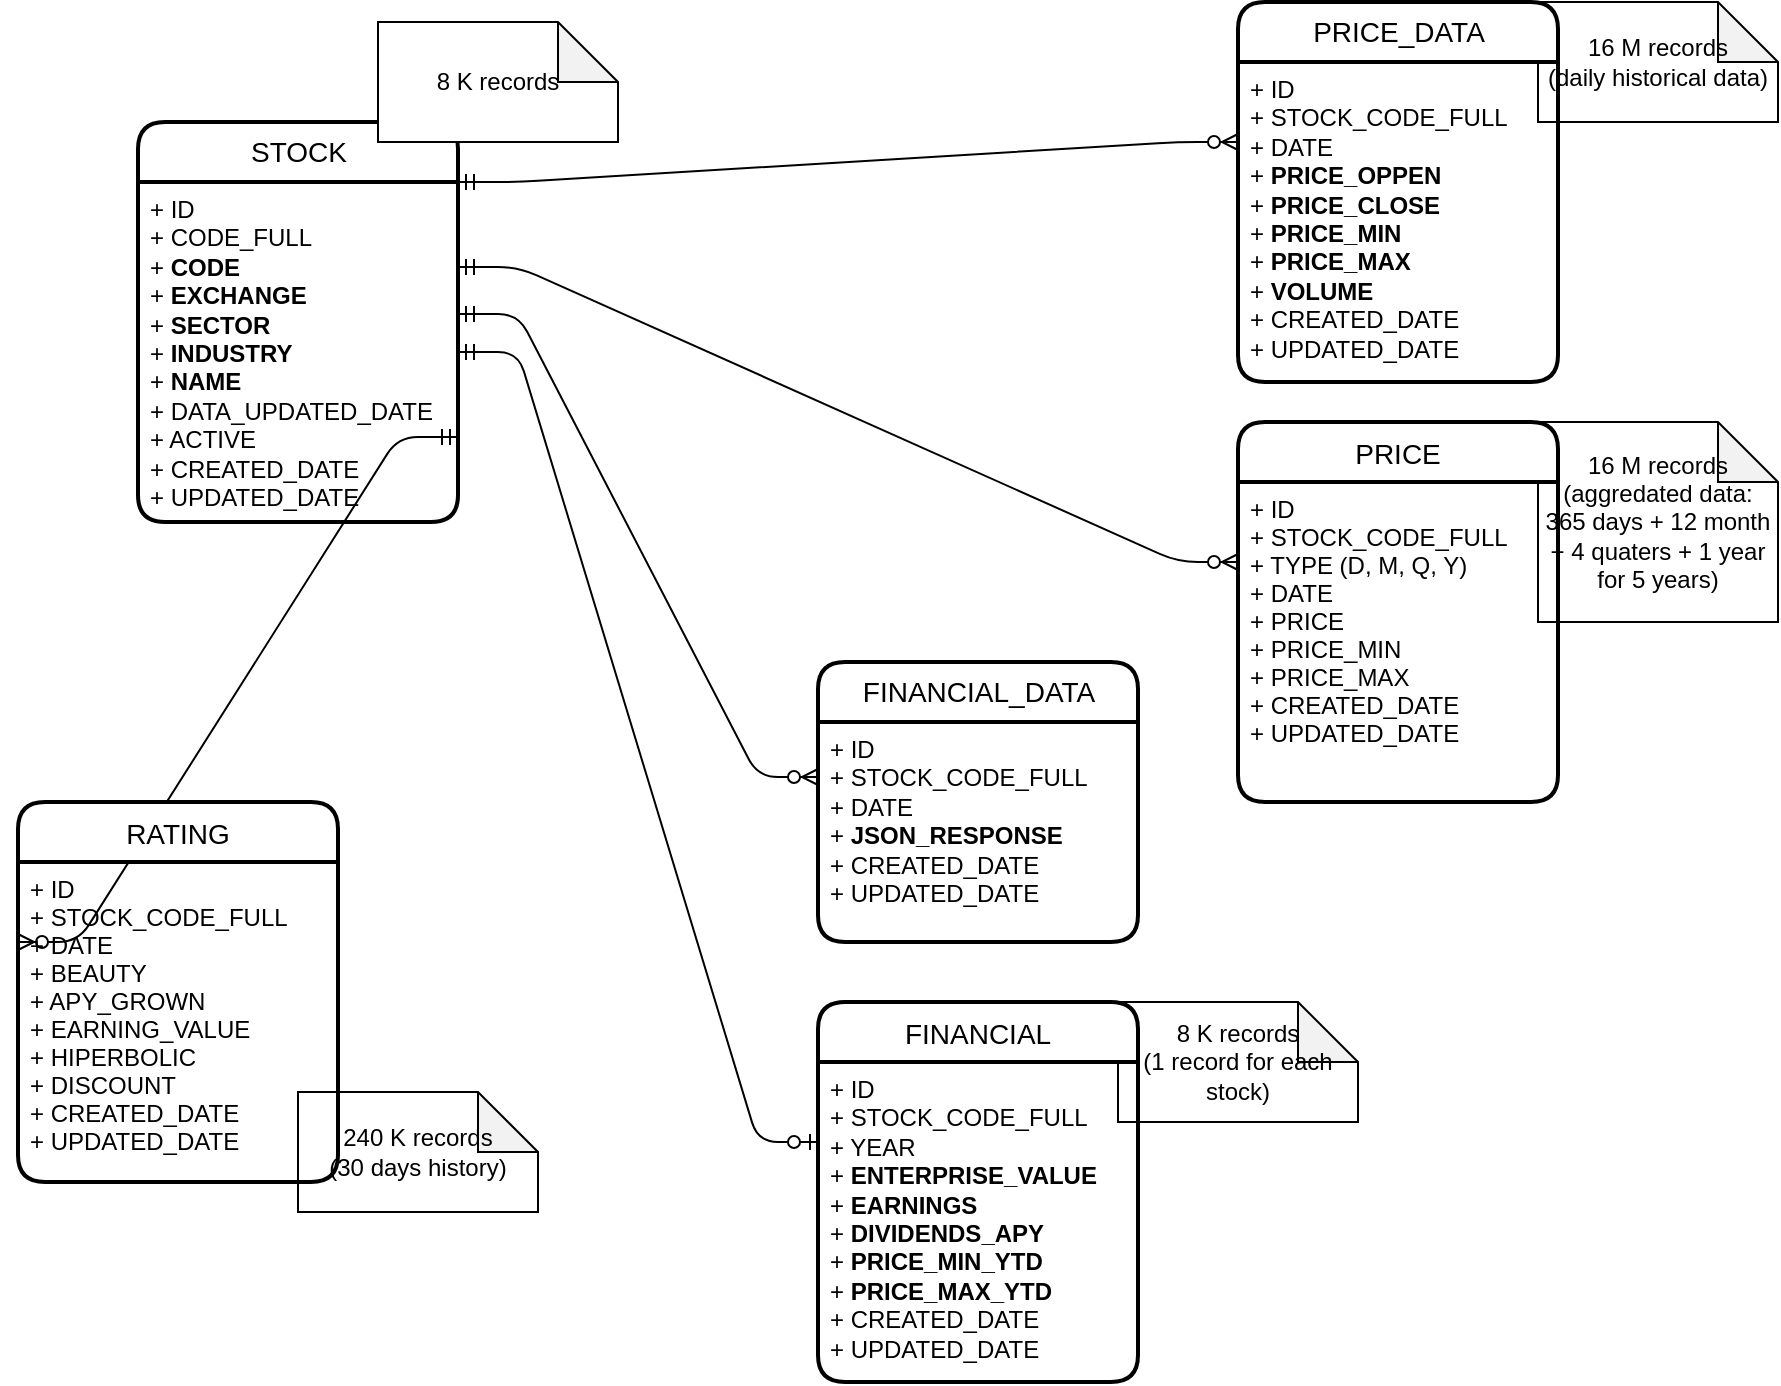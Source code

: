 <mxfile version="13.2.4" type="device"><diagram id="4QACMOzUKKHCYJI5kPDH" name="Page-1"><mxGraphModel dx="1024" dy="592" grid="1" gridSize="10" guides="1" tooltips="1" connect="1" arrows="1" fold="1" page="1" pageScale="1" pageWidth="827" pageHeight="1169" math="0" shadow="0"><root><mxCell id="0"/><mxCell id="1" parent="0"/><mxCell id="5IlaRJYjB8jSqYBuZwX5-1" value="STOCK" style="swimlane;childLayout=stackLayout;horizontal=1;startSize=30;horizontalStack=0;rounded=1;fontSize=14;fontStyle=0;strokeWidth=2;resizeParent=0;resizeLast=1;shadow=0;dashed=0;align=center;html=1;" parent="1" vertex="1"><mxGeometry x="110" y="70" width="160" height="200" as="geometry"/></mxCell><mxCell id="5IlaRJYjB8jSqYBuZwX5-2" value="+ ID&lt;br&gt;+ CODE_FULL&lt;br&gt;+ &lt;b&gt;CODE&lt;/b&gt;&lt;br&gt;+ &lt;b&gt;EXCHANGE&lt;/b&gt;&lt;br&gt;+ &lt;b&gt;SECTOR&lt;/b&gt;&lt;br&gt;+ &lt;b&gt;INDUSTRY&lt;/b&gt;&lt;br&gt;+ &lt;b&gt;NAME&lt;/b&gt;&lt;br&gt;+ DATA_UPDATED_DATE&lt;br&gt;+ ACTIVE&lt;br&gt;+ CREATED_DATE&lt;br&gt;+ UPDATED_DATE" style="align=left;strokeColor=none;fillColor=none;spacingLeft=4;fontSize=12;verticalAlign=top;resizable=0;rotatable=0;part=1;html=1;" parent="5IlaRJYjB8jSqYBuZwX5-1" vertex="1"><mxGeometry y="30" width="160" height="170" as="geometry"/></mxCell><mxCell id="5IlaRJYjB8jSqYBuZwX5-9" value="" style="edgeStyle=entityRelationEdgeStyle;fontSize=12;html=1;endArrow=ERzeroToMany;startArrow=ERmandOne;entryX=0;entryY=0.25;entryDx=0;entryDy=0;exitX=1;exitY=0;exitDx=0;exitDy=0;" parent="1" source="5IlaRJYjB8jSqYBuZwX5-2" target="5IlaRJYjB8jSqYBuZwX5-8" edge="1"><mxGeometry width="100" height="100" relative="1" as="geometry"><mxPoint x="360" y="260" as="sourcePoint"/><mxPoint x="460" y="160" as="targetPoint"/></mxGeometry></mxCell><mxCell id="5IlaRJYjB8jSqYBuZwX5-10" value="" style="edgeStyle=entityRelationEdgeStyle;fontSize=12;html=1;endArrow=ERzeroToMany;startArrow=ERmandOne;entryX=0;entryY=0.25;entryDx=0;entryDy=0;exitX=1;exitY=0.25;exitDx=0;exitDy=0;" parent="1" source="5IlaRJYjB8jSqYBuZwX5-2" target="5IlaRJYjB8jSqYBuZwX5-4" edge="1"><mxGeometry width="100" height="100" relative="1" as="geometry"><mxPoint x="280" y="140" as="sourcePoint"/><mxPoint x="430" y="80" as="targetPoint"/></mxGeometry></mxCell><mxCell id="5IlaRJYjB8jSqYBuZwX5-14" value="8 K records" style="shape=note;whiteSpace=wrap;html=1;backgroundOutline=1;darkOpacity=0.05;" parent="1" vertex="1"><mxGeometry x="230" y="20" width="120" height="60" as="geometry"/></mxCell><mxCell id="5IlaRJYjB8jSqYBuZwX5-15" value="16 M records&lt;br&gt;(daily historical data)" style="shape=note;whiteSpace=wrap;html=1;backgroundOutline=1;darkOpacity=0.05;" parent="1" vertex="1"><mxGeometry x="810" y="10" width="120" height="60" as="geometry"/></mxCell><mxCell id="5IlaRJYjB8jSqYBuZwX5-16" value="16 M records&lt;br&gt;(aggredated data:&lt;br&gt;365 days + 12 month + 4 quaters + 1 year for 5 years)" style="shape=note;whiteSpace=wrap;html=1;backgroundOutline=1;darkOpacity=0.05;" parent="1" vertex="1"><mxGeometry x="810" y="220" width="120" height="100" as="geometry"/></mxCell><mxCell id="5IlaRJYjB8jSqYBuZwX5-17" value="8 K records&lt;br&gt;(1 record for each stock)" style="shape=note;whiteSpace=wrap;html=1;backgroundOutline=1;darkOpacity=0.05;" parent="1" vertex="1"><mxGeometry x="600" y="510" width="120" height="60" as="geometry"/></mxCell><mxCell id="5IlaRJYjB8jSqYBuZwX5-20" value="" style="edgeStyle=entityRelationEdgeStyle;fontSize=12;html=1;endArrow=ERzeroToMany;startArrow=ERmandOne;entryX=0;entryY=0.25;entryDx=0;entryDy=0;exitX=1;exitY=0.75;exitDx=0;exitDy=0;" parent="1" source="5IlaRJYjB8jSqYBuZwX5-2" target="5IlaRJYjB8jSqYBuZwX5-19" edge="1"><mxGeometry width="100" height="100" relative="1" as="geometry"><mxPoint x="280" y="222.5" as="sourcePoint"/><mxPoint x="430" y="520" as="targetPoint"/></mxGeometry></mxCell><mxCell id="5IlaRJYjB8jSqYBuZwX5-22" value="240 K records&lt;br&gt;(30 days history)" style="shape=note;whiteSpace=wrap;html=1;backgroundOutline=1;darkOpacity=0.05;" parent="1" vertex="1"><mxGeometry x="190" y="555" width="120" height="60" as="geometry"/></mxCell><mxCell id="5IlaRJYjB8jSqYBuZwX5-23" value="" style="edgeStyle=entityRelationEdgeStyle;fontSize=12;html=1;endArrow=ERzeroToOne;startArrow=ERmandOne;exitX=1;exitY=0.5;exitDx=0;exitDy=0;entryX=0;entryY=0.25;entryDx=0;entryDy=0;" parent="1" source="5IlaRJYjB8jSqYBuZwX5-2" target="5IlaRJYjB8jSqYBuZwX5-12" edge="1"><mxGeometry width="100" height="100" relative="1" as="geometry"><mxPoint x="340" y="360" as="sourcePoint"/><mxPoint x="440" y="260" as="targetPoint"/></mxGeometry></mxCell><mxCell id="5IlaRJYjB8jSqYBuZwX5-18" value="RATING" style="swimlane;childLayout=stackLayout;horizontal=1;startSize=30;horizontalStack=0;rounded=1;fontSize=14;fontStyle=0;strokeWidth=2;resizeParent=0;resizeLast=1;shadow=0;dashed=0;align=center;" parent="1" vertex="1"><mxGeometry x="50" y="410" width="160" height="190" as="geometry"/></mxCell><mxCell id="5IlaRJYjB8jSqYBuZwX5-19" value="+ ID&#10;+ STOCK_CODE_FULL&#10;+ DATE&#10;+ BEAUTY&#10;+ APY_GROWN&#10;+ EARNING_VALUE&#10;+ HIPERBOLIC&#10;+ DISCOUNT&#10;+ CREATED_DATE&#10;+ UPDATED_DATE" style="align=left;strokeColor=none;fillColor=none;spacingLeft=4;fontSize=12;verticalAlign=top;resizable=0;rotatable=0;part=1;" parent="5IlaRJYjB8jSqYBuZwX5-18" vertex="1"><mxGeometry y="30" width="160" height="160" as="geometry"/></mxCell><mxCell id="5IlaRJYjB8jSqYBuZwX5-3" value="PRICE" style="swimlane;childLayout=stackLayout;horizontal=1;startSize=30;horizontalStack=0;rounded=1;fontSize=14;fontStyle=0;strokeWidth=2;resizeParent=0;resizeLast=1;shadow=0;dashed=0;align=center;" parent="1" vertex="1"><mxGeometry x="660" y="220" width="160" height="190" as="geometry"/></mxCell><mxCell id="5IlaRJYjB8jSqYBuZwX5-4" value="+ ID&#10;+ STOCK_CODE_FULL&#10;+ TYPE (D, M, Q, Y)&#10;+ DATE&#10;+ PRICE&#10;+ PRICE_MIN&#10;+ PRICE_MAX&#10;+ CREATED_DATE&#10;+ UPDATED_DATE" style="align=left;strokeColor=none;fillColor=none;spacingLeft=4;fontSize=12;verticalAlign=top;resizable=0;rotatable=0;part=1;" parent="5IlaRJYjB8jSqYBuZwX5-3" vertex="1"><mxGeometry y="30" width="160" height="160" as="geometry"/></mxCell><mxCell id="5IlaRJYjB8jSqYBuZwX5-7" value="PRICE_DATA" style="swimlane;childLayout=stackLayout;horizontal=1;startSize=30;horizontalStack=0;rounded=1;fontSize=14;fontStyle=0;strokeWidth=2;resizeParent=0;resizeLast=1;shadow=0;dashed=0;align=center;html=1;" parent="1" vertex="1"><mxGeometry x="660" y="10" width="160" height="190" as="geometry"/></mxCell><mxCell id="5IlaRJYjB8jSqYBuZwX5-8" value="+ ID&lt;br&gt;+ STOCK_CODE_FULL&lt;br&gt;+ DATE&lt;br&gt;+ &lt;b&gt;PRICE_OPPEN&lt;br&gt;&lt;/b&gt;+ &lt;b&gt;PRICE_CLOSE&lt;/b&gt;&lt;br&gt;+ &lt;b&gt;PRICE_MIN&lt;/b&gt;&lt;br&gt;+ &lt;b&gt;PRICE_MAX&lt;br&gt;&lt;/b&gt;+ &lt;b&gt;VOLUME&lt;/b&gt;&lt;br&gt;+ CREATED_DATE&lt;br&gt;+ UPDATED_DATE" style="align=left;strokeColor=none;fillColor=none;spacingLeft=4;fontSize=12;verticalAlign=top;resizable=0;rotatable=0;part=1;html=1;" parent="5IlaRJYjB8jSqYBuZwX5-7" vertex="1"><mxGeometry y="30" width="160" height="160" as="geometry"/></mxCell><mxCell id="5IlaRJYjB8jSqYBuZwX5-11" value="FINANCIAL" style="swimlane;childLayout=stackLayout;horizontal=1;startSize=30;horizontalStack=0;rounded=1;fontSize=14;fontStyle=0;strokeWidth=2;resizeParent=0;resizeLast=1;shadow=0;dashed=0;align=center;" parent="1" vertex="1"><mxGeometry x="450" y="510" width="160" height="190" as="geometry"/></mxCell><mxCell id="5IlaRJYjB8jSqYBuZwX5-12" value="+ ID&lt;br&gt;+ STOCK_CODE_FULL&lt;br&gt;+ YEAR&lt;br&gt;+ &lt;b&gt;ENTERPRISE_VALUE&lt;/b&gt;&lt;br&gt;+ &lt;b&gt;EARNINGS&lt;/b&gt;&lt;br&gt;+ &lt;b&gt;DIVIDENDS_APY&lt;/b&gt;&lt;br&gt;+ &lt;b&gt;PRICE_MIN_YTD&lt;/b&gt;&lt;br&gt;+ &lt;b&gt;PRICE_MAX_YTD&lt;/b&gt;&lt;br&gt;+ CREATED_DATE&lt;br&gt;+ UPDATED_DATE" style="align=left;strokeColor=none;fillColor=none;spacingLeft=4;fontSize=12;verticalAlign=top;resizable=0;rotatable=0;part=1;html=1;" parent="5IlaRJYjB8jSqYBuZwX5-11" vertex="1"><mxGeometry y="30" width="160" height="160" as="geometry"/></mxCell><mxCell id="7M95ubicNrw-Z7TJIAbc-1" value="FINANCIAL_DATA" style="swimlane;childLayout=stackLayout;horizontal=1;startSize=30;horizontalStack=0;rounded=1;fontSize=14;fontStyle=0;strokeWidth=2;resizeParent=0;resizeLast=1;shadow=0;dashed=0;align=center;html=1;" parent="1" vertex="1"><mxGeometry x="450" y="340" width="160" height="140" as="geometry"/></mxCell><mxCell id="7M95ubicNrw-Z7TJIAbc-2" value="+ ID&lt;br&gt;+ STOCK_CODE_FULL&lt;br&gt;+ DATE&lt;br&gt;+ &lt;b&gt;JSON_RESPONSE&lt;/b&gt;&lt;br&gt;+ CREATED_DATE&lt;br&gt;+ UPDATED_DATE" style="align=left;strokeColor=none;fillColor=none;spacingLeft=4;fontSize=12;verticalAlign=top;resizable=0;rotatable=0;part=1;html=1;" parent="7M95ubicNrw-Z7TJIAbc-1" vertex="1"><mxGeometry y="30" width="160" height="110" as="geometry"/></mxCell><mxCell id="7M95ubicNrw-Z7TJIAbc-7" value="" style="edgeStyle=entityRelationEdgeStyle;fontSize=12;html=1;endArrow=ERzeroToMany;startArrow=ERmandOne;entryX=0;entryY=0.25;entryDx=0;entryDy=0;exitX=1;exitY=0.388;exitDx=0;exitDy=0;exitPerimeter=0;" parent="1" source="5IlaRJYjB8jSqYBuZwX5-2" target="7M95ubicNrw-Z7TJIAbc-2" edge="1"><mxGeometry width="100" height="100" relative="1" as="geometry"><mxPoint x="280" y="152.5" as="sourcePoint"/><mxPoint x="670" y="300" as="targetPoint"/></mxGeometry></mxCell></root></mxGraphModel></diagram></mxfile>